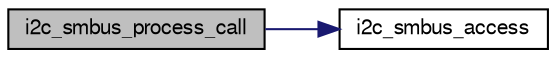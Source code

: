 digraph "i2c_smbus_process_call"
{
  edge [fontname="FreeSans",fontsize="10",labelfontname="FreeSans",labelfontsize="10"];
  node [fontname="FreeSans",fontsize="10",shape=record];
  rankdir="LR";
  Node1 [label="i2c_smbus_process_call",height=0.2,width=0.4,color="black", fillcolor="grey75", style="filled", fontcolor="black"];
  Node1 -> Node2 [color="midnightblue",fontsize="10",style="solid",fontname="FreeSans"];
  Node2 [label="i2c_smbus_access",height=0.2,width=0.4,color="black", fillcolor="white", style="filled",URL="$i2c__smbus_8h.html#a692ece12f1304be77218167ca15bc3a0"];
}
